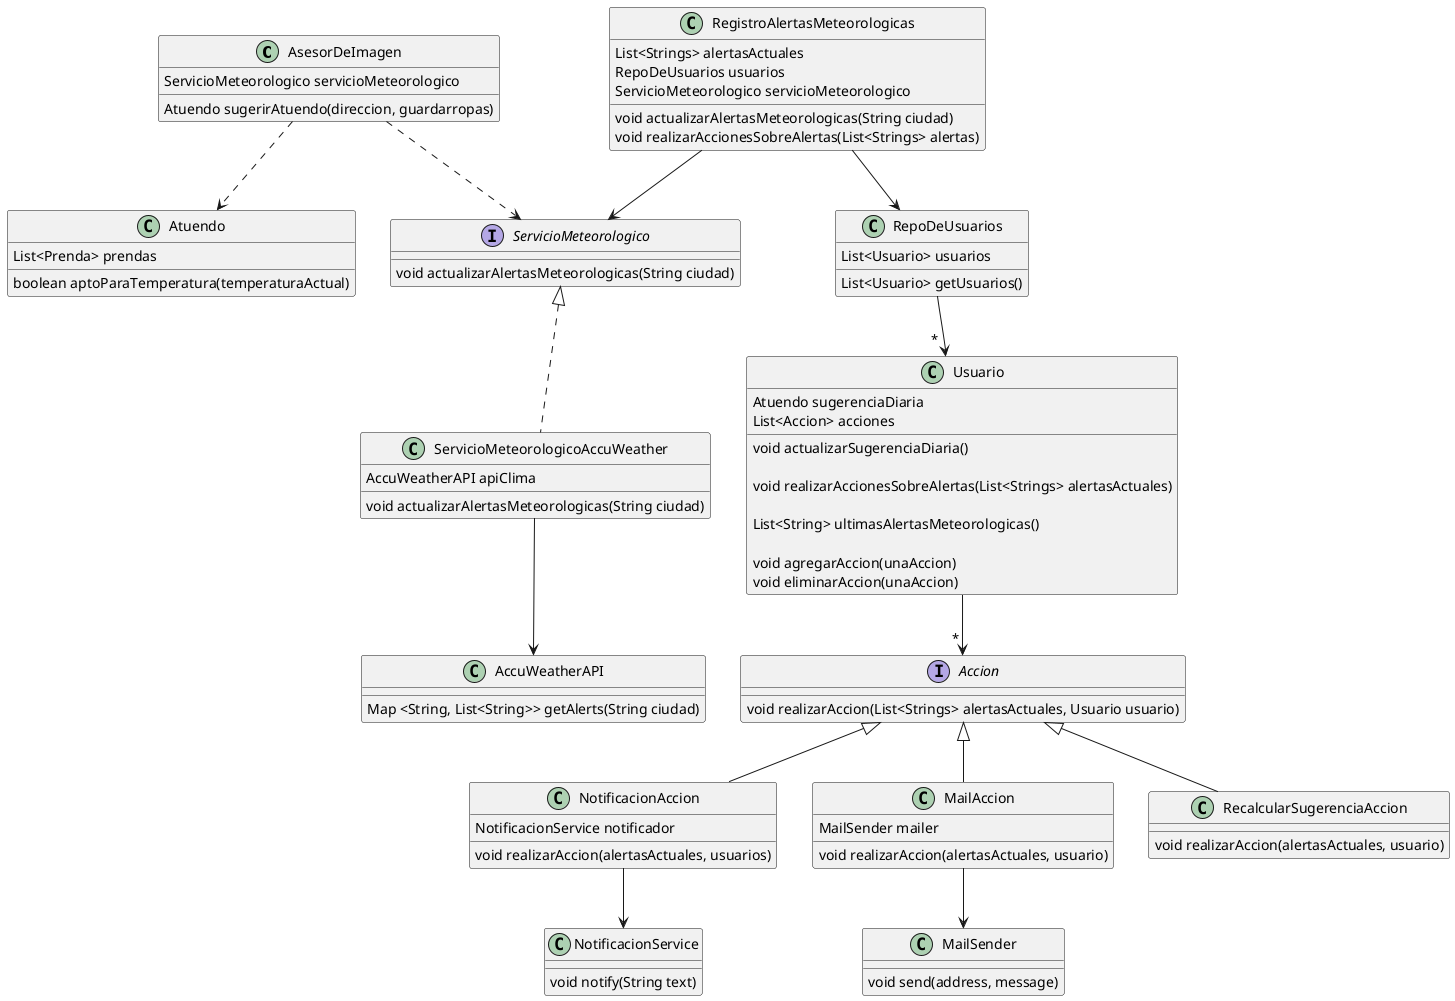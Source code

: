 @startuml

AsesorDeImagen ..> ServicioMeteorologico
AsesorDeImagen ..> Atuendo

class AsesorDeImagen {
    ServicioMeteorologico servicioMeteorologico

    Atuendo sugerirAtuendo(direccion, guardarropas)
}

class ServicioMeteorologicoAccuWeather {
    AccuWeatherAPI apiClima

    void actualizarAlertasMeteorologicas(String ciudad)
}

ServicioMeteorologicoAccuWeather --> AccuWeatherAPI

class AccuWeatherAPI {
    Map <String, List<String>> getAlerts(String ciudad)
}

interface ServicioMeteorologico {
    void actualizarAlertasMeteorologicas(String ciudad)
}

ServicioMeteorologico <|..  ServicioMeteorologicoAccuWeather

class Atuendo {
    List<Prenda> prendas
    boolean aptoParaTemperatura(temperaturaActual)
}

RepoDeUsuarios --> "  *  " Usuario

class RepoDeUsuarios {
    List<Usuario> usuarios

    List<Usuario> getUsuarios()
}

class Usuario {
    Atuendo sugerenciaDiaria
    List<Accion> acciones

    void actualizarSugerenciaDiaria()

    void realizarAccionesSobreAlertas(List<Strings> alertasActuales)

    List<String> ultimasAlertasMeteorologicas()

    void agregarAccion(unaAccion)
    void eliminarAccion(unaAccion)

}

Usuario --> " * " Accion

interface Accion {
    void realizarAccion(List<Strings> alertasActuales, Usuario usuario)
}

Accion <|-- NotificacionAccion

class NotificacionAccion {
    NotificacionService notificador

    void realizarAccion(alertasActuales, usuarios)
}

NotificacionAccion --> NotificacionService

class NotificacionService{
   void notify(String text)
}

Accion <|-- MailAccion

class MailAccion {
    MailSender mailer

    void realizarAccion(alertasActuales, usuario)
}

MailAccion --> MailSender

class MailSender {
    void send(address, message)
}



Accion <|-- RecalcularSugerenciaAccion

class RecalcularSugerenciaAccion {
    void realizarAccion(alertasActuales, usuario)
}

RegistroAlertasMeteorologicas --> RepoDeUsuarios

class RegistroAlertasMeteorologicas {
    List<Strings> alertasActuales
    RepoDeUsuarios usuarios
    ServicioMeteorologico servicioMeteorologico

    void actualizarAlertasMeteorologicas(String ciudad)
    void realizarAccionesSobreAlertas(List<Strings> alertas)
}

RegistroAlertasMeteorologicas --> ServicioMeteorologico

@enduml

Accion <|-- GranizoAccion

class GranizoAccion {
    void realizarAccion(List<Strings> alertasActuales, Usuario usuario)
}

Accion <|-- TormentaAccion

class TormentaAccion {
    void realizarAccion(List<Strings> alertasActuales, Usuario usuario)
}